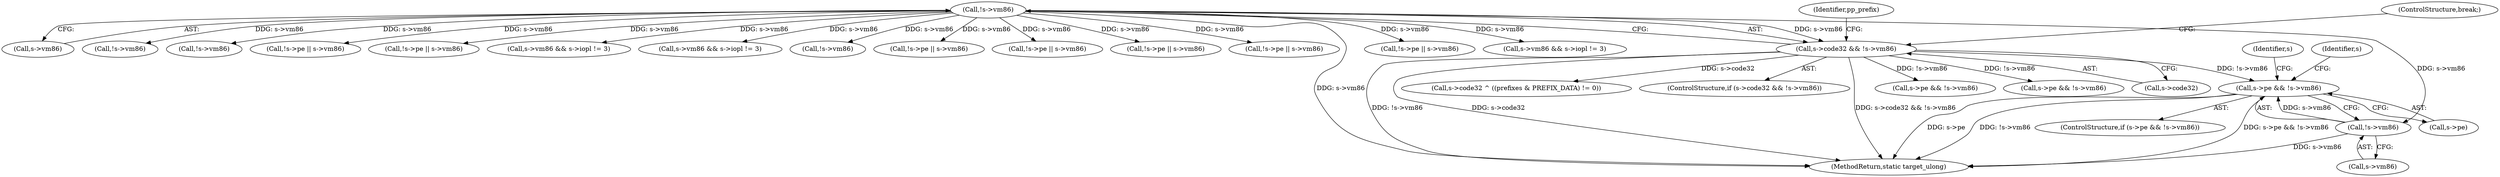 digraph "0_qemu_30663fd26c0307e414622c7a8607fbc04f92ec14@pointer" {
"1006084" [label="(Call,s->pe && !s->vm86)"];
"1006088" [label="(Call,!s->vm86)"];
"1000778" [label="(Call,!s->vm86)"];
"1000774" [label="(Call,s->code32 && !s->vm86)"];
"1006088" [label="(Call,!s->vm86)"];
"1000779" [label="(Call,s->vm86)"];
"1002289" [label="(Call,!s->vm86)"];
"1002199" [label="(Call,s->pe && !s->vm86)"];
"1006085" [label="(Call,s->pe)"];
"1007660" [label="(Call,!s->vm86)"];
"1008453" [label="(Call,!s->pe || s->vm86)"];
"1002285" [label="(Call,s->pe && !s->vm86)"];
"1000775" [label="(Call,s->code32)"];
"1009870" [label="(Call,!s->pe || s->vm86)"];
"1006596" [label="(Call,s->vm86 && s->iopl != 3)"];
"1000970" [label="(Call,s->code32 ^ ((prefixes & PREFIX_DATA) != 0))"];
"1000785" [label="(Identifier,pp_prefix)"];
"1006561" [label="(Call,s->vm86 && s->iopl != 3)"];
"1002203" [label="(Call,!s->vm86)"];
"1006094" [label="(Identifier,s)"];
"1008406" [label="(Call,!s->pe || s->vm86)"];
"1006083" [label="(ControlStructure,if (s->pe && !s->vm86))"];
"1009717" [label="(Call,!s->pe || s->vm86)"];
"1008282" [label="(Call,!s->pe || s->vm86)"];
"1008367" [label="(Call,!s->pe || s->vm86)"];
"1000773" [label="(ControlStructure,if (s->code32 && !s->vm86))"];
"1006089" [label="(Call,s->vm86)"];
"1011840" [label="(MethodReturn,static target_ulong)"];
"1006084" [label="(Call,s->pe && !s->vm86)"];
"1000778" [label="(Call,!s->vm86)"];
"1000774" [label="(Call,s->code32 && !s->vm86)"];
"1008321" [label="(Call,!s->pe || s->vm86)"];
"1000941" [label="(ControlStructure,break;)"];
"1007587" [label="(Call,s->vm86 && s->iopl != 3)"];
"1006112" [label="(Identifier,s)"];
"1006084" -> "1006083"  [label="AST: "];
"1006084" -> "1006085"  [label="CFG: "];
"1006084" -> "1006088"  [label="CFG: "];
"1006085" -> "1006084"  [label="AST: "];
"1006088" -> "1006084"  [label="AST: "];
"1006094" -> "1006084"  [label="CFG: "];
"1006112" -> "1006084"  [label="CFG: "];
"1006084" -> "1011840"  [label="DDG: s->pe"];
"1006084" -> "1011840"  [label="DDG: !s->vm86"];
"1006084" -> "1011840"  [label="DDG: s->pe && !s->vm86"];
"1006088" -> "1006084"  [label="DDG: s->vm86"];
"1000774" -> "1006084"  [label="DDG: !s->vm86"];
"1006088" -> "1006089"  [label="CFG: "];
"1006089" -> "1006088"  [label="AST: "];
"1006088" -> "1011840"  [label="DDG: s->vm86"];
"1000778" -> "1006088"  [label="DDG: s->vm86"];
"1000778" -> "1000774"  [label="AST: "];
"1000778" -> "1000779"  [label="CFG: "];
"1000779" -> "1000778"  [label="AST: "];
"1000774" -> "1000778"  [label="CFG: "];
"1000778" -> "1011840"  [label="DDG: s->vm86"];
"1000778" -> "1000774"  [label="DDG: s->vm86"];
"1000778" -> "1002203"  [label="DDG: s->vm86"];
"1000778" -> "1002289"  [label="DDG: s->vm86"];
"1000778" -> "1006561"  [label="DDG: s->vm86"];
"1000778" -> "1006596"  [label="DDG: s->vm86"];
"1000778" -> "1007587"  [label="DDG: s->vm86"];
"1000778" -> "1007660"  [label="DDG: s->vm86"];
"1000778" -> "1008282"  [label="DDG: s->vm86"];
"1000778" -> "1008321"  [label="DDG: s->vm86"];
"1000778" -> "1008367"  [label="DDG: s->vm86"];
"1000778" -> "1008406"  [label="DDG: s->vm86"];
"1000778" -> "1008453"  [label="DDG: s->vm86"];
"1000778" -> "1009717"  [label="DDG: s->vm86"];
"1000778" -> "1009870"  [label="DDG: s->vm86"];
"1000774" -> "1000773"  [label="AST: "];
"1000774" -> "1000775"  [label="CFG: "];
"1000775" -> "1000774"  [label="AST: "];
"1000785" -> "1000774"  [label="CFG: "];
"1000941" -> "1000774"  [label="CFG: "];
"1000774" -> "1011840"  [label="DDG: s->code32 && !s->vm86"];
"1000774" -> "1011840"  [label="DDG: !s->vm86"];
"1000774" -> "1011840"  [label="DDG: s->code32"];
"1000774" -> "1000970"  [label="DDG: s->code32"];
"1000774" -> "1002199"  [label="DDG: !s->vm86"];
"1000774" -> "1002285"  [label="DDG: !s->vm86"];
}
